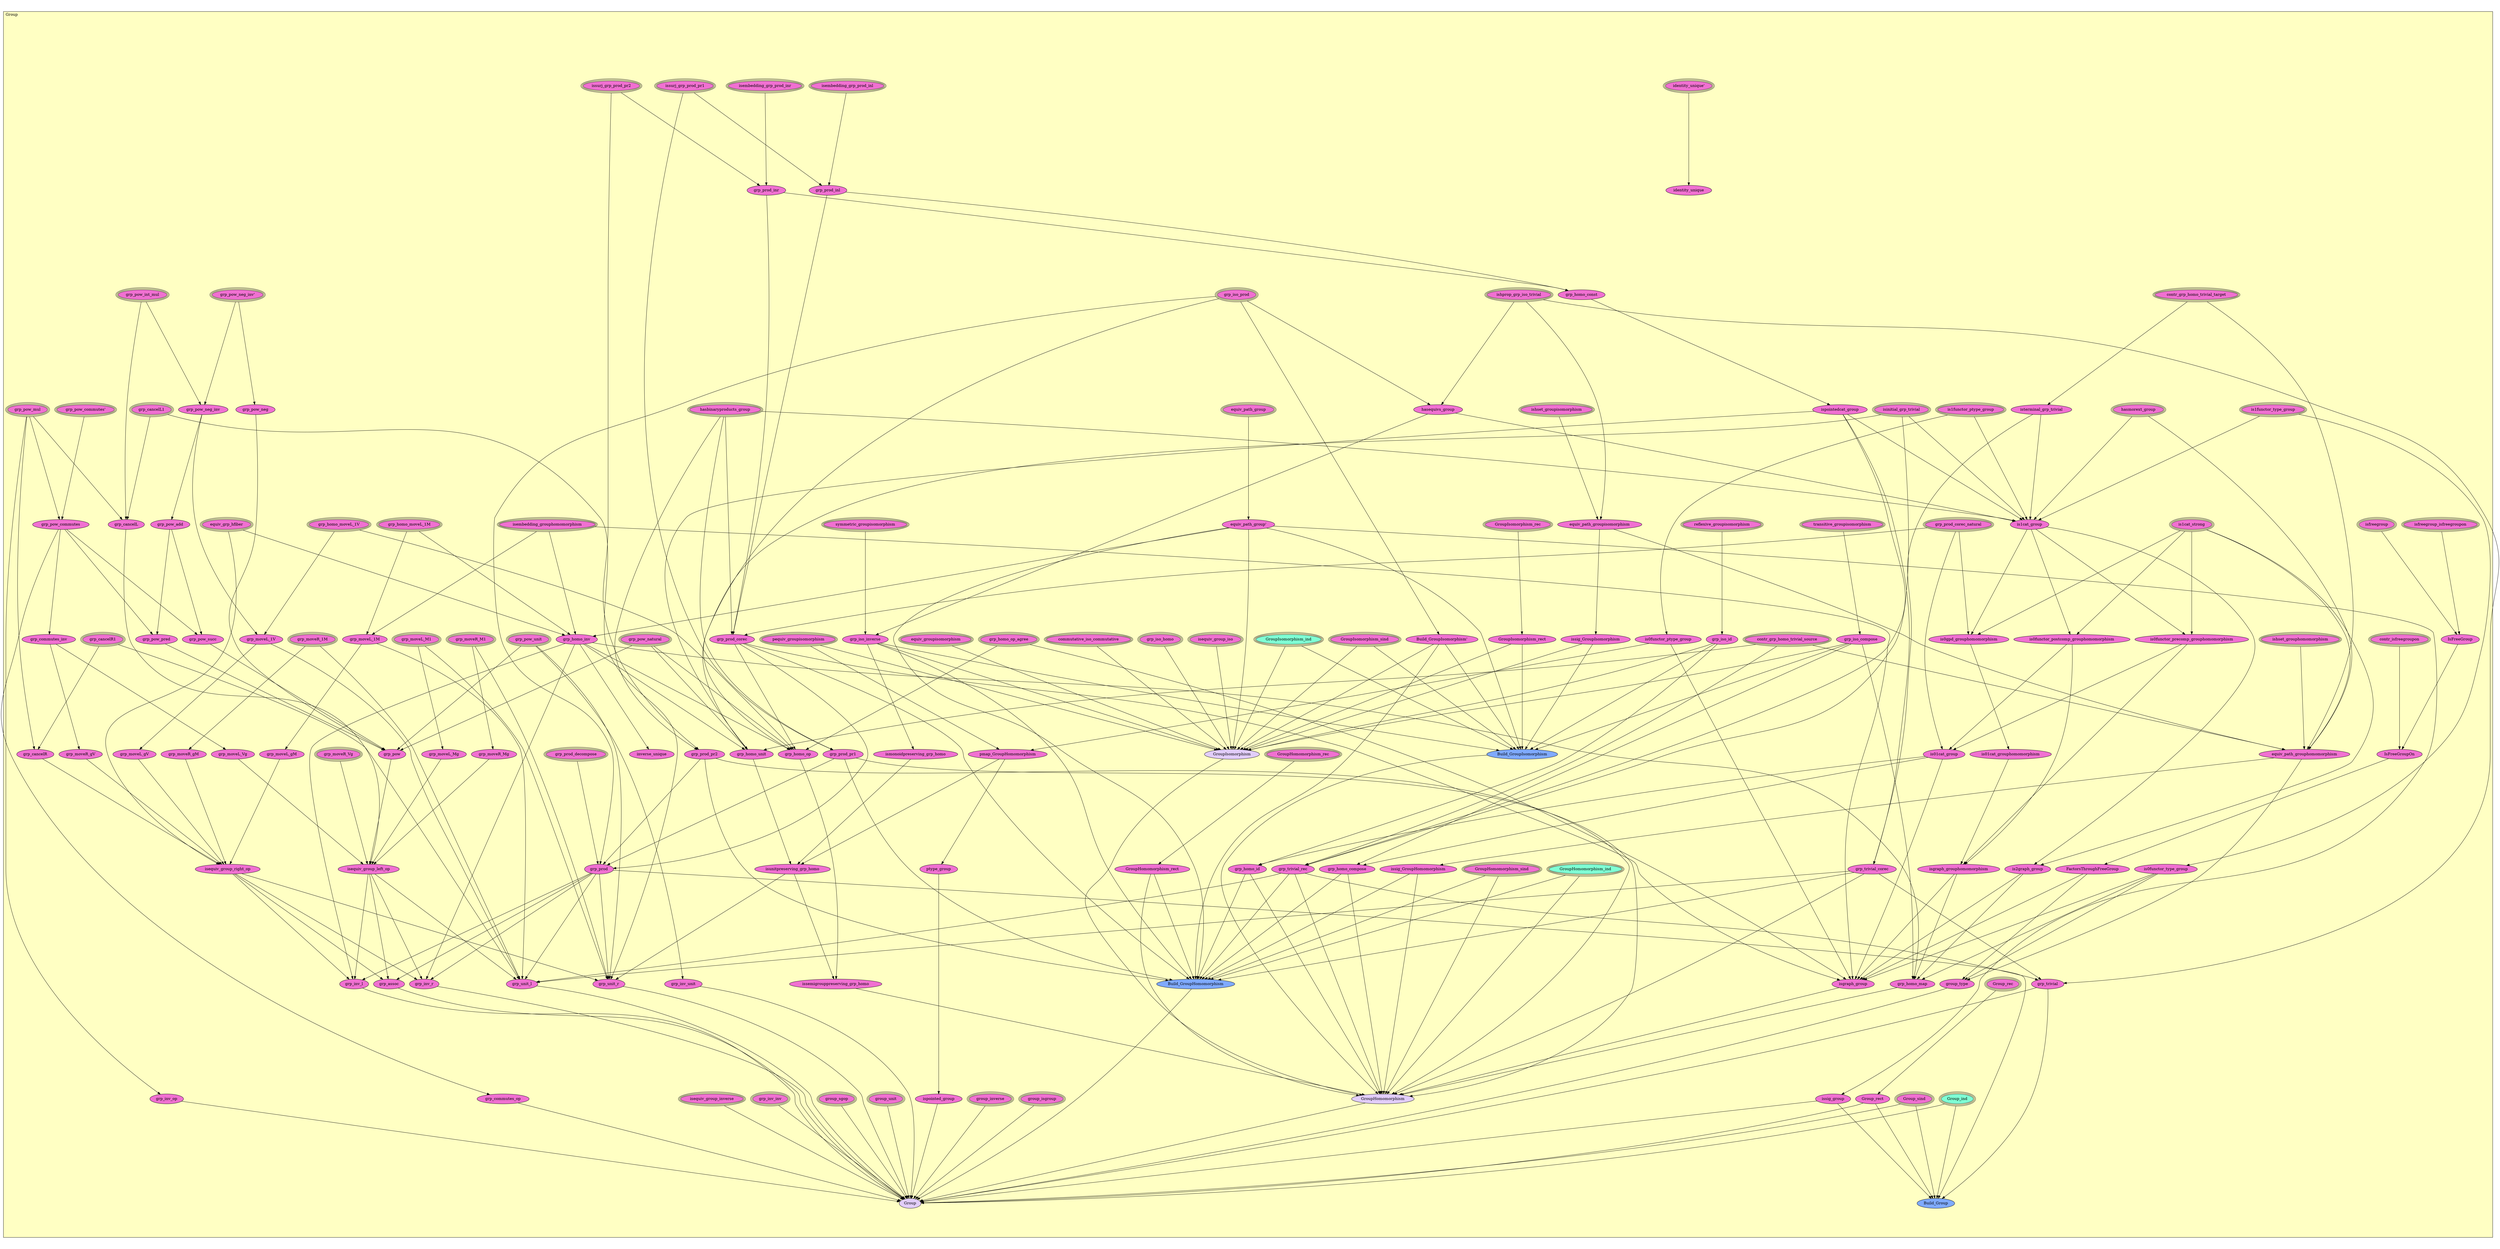 digraph HoTT_Algebra_Groups_Group {
  graph [ratio=0.5]
  node [style=filled]
Group_GroupHomomorphism_ind [label="GroupHomomorphism_ind", URL=<Group.html#GroupHomomorphism_ind>, peripheries=3, fillcolor="#7FFFD4"] ;
Group_grp_homo_moveL_1M [label="grp_homo_moveL_1M", URL=<Group.html#grp_homo_moveL_1M>, peripheries=3, fillcolor="#F070D1"] ;
Group_GroupHomomorphism_rect [label="GroupHomomorphism_rect", URL=<Group.html#GroupHomomorphism_rect>, fillcolor="#F070D1"] ;
Group_Build_GroupHomomorphism [label="Build_GroupHomomorphism", URL=<Group.html#Build_GroupHomomorphism>, fillcolor="#7FAAFF"] ;
Group_grp_homo_moveL_1V [label="grp_homo_moveL_1V", URL=<Group.html#grp_homo_moveL_1V>, peripheries=3, fillcolor="#F070D1"] ;
Group_GroupHomomorphism [label="GroupHomomorphism", URL=<Group.html#GroupHomomorphism>, fillcolor="#E2CDFA"] ;
Group_grp_homo_op_agree [label="grp_homo_op_agree", URL=<Group.html#grp_homo_op_agree>, peripheries=3, fillcolor="#F070D1"] ;
Group_inverse_unique [label="inverse_unique", URL=<Group.html#inverse_unique>, fillcolor="#F070D1"] ;
Group_commutative_iso_commutative [label="commutative_iso_commutative", URL=<Group.html#commutative_iso_commutative>, peripheries=3, fillcolor="#F070D1"] ;
Group_isembedding_grouphomomorphism [label="isembedding_grouphomomorphism", URL=<Group.html#isembedding_grouphomomorphism>, peripheries=3, fillcolor="#F070D1"] ;
Group_identity_unique_ [label="identity_unique'", URL=<Group.html#identity_unique'>, peripheries=3, fillcolor="#F070D1"] ;
Group_isfreegroup_isfreegroupon [label="isfreegroup_isfreegroupon", URL=<Group.html#isfreegroup_isfreegroupon>, peripheries=3, fillcolor="#F070D1"] ;
Group_identity_unique [label="identity_unique", URL=<Group.html#identity_unique>, fillcolor="#F070D1"] ;
Group_ptype_group [label="ptype_group", URL=<Group.html#ptype_group>, fillcolor="#F070D1"] ;
Group_isfreegroup [label="isfreegroup", URL=<Group.html#isfreegroup>, peripheries=3, fillcolor="#F070D1"] ;
Group_ispointed_group [label="ispointed_group", URL=<Group.html#ispointed_group>, fillcolor="#F070D1"] ;
Group_IsFreeGroup [label="IsFreeGroup", URL=<Group.html#IsFreeGroup>, fillcolor="#F070D1"] ;
Group_grp_inv_r [label="grp_inv_r", URL=<Group.html#grp_inv_r>, fillcolor="#F070D1"] ;
Group_contr_isfreegroupon [label="contr_isfreegroupon", URL=<Group.html#contr_isfreegroupon>, peripheries=3, fillcolor="#F070D1"] ;
Group_grp_inv_l [label="grp_inv_l", URL=<Group.html#grp_inv_l>, fillcolor="#F070D1"] ;
Group_IsFreeGroupOn [label="IsFreeGroupOn", URL=<Group.html#IsFreeGroupOn>, fillcolor="#F070D1"] ;
Group_grp_unit_r [label="grp_unit_r", URL=<Group.html#grp_unit_r>, fillcolor="#F070D1"] ;
Group_FactorsThroughFreeGroup [label="FactorsThroughFreeGroup", URL=<Group.html#FactorsThroughFreeGroup>, fillcolor="#F070D1"] ;
Group_ishprop_grp_iso_trivial [label="ishprop_grp_iso_trivial", URL=<Group.html#ishprop_grp_iso_trivial>, peripheries=3, fillcolor="#F070D1"] ;
Group_grp_unit_l [label="grp_unit_l", URL=<Group.html#grp_unit_l>, fillcolor="#F070D1"] ;
Group_grp_assoc [label="grp_assoc", URL=<Group.html#grp_assoc>, fillcolor="#F070D1"] ;
Group_contr_grp_homo_trivial_target [label="contr_grp_homo_trivial_target", URL=<Group.html#contr_grp_homo_trivial_target>, peripheries=3, fillcolor="#F070D1"] ;
Group_isterminal_grp_trivial [label="isterminal_grp_trivial", URL=<Group.html#isterminal_grp_trivial>, fillcolor="#F070D1"] ;
Group_issig_group [label="issig_group", URL=<Group.html#issig_group>, fillcolor="#F070D1"] ;
Group_group_isgroup [label="group_isgroup", URL=<Group.html#group_isgroup>, peripheries=3, fillcolor="#F070D1"] ;
Group_contr_grp_homo_trivial_source [label="contr_grp_homo_trivial_source", URL=<Group.html#contr_grp_homo_trivial_source>, peripheries=3, fillcolor="#F070D1"] ;
Group_isinitial_grp_trivial [label="isinitial_grp_trivial", URL=<Group.html#isinitial_grp_trivial>, peripheries=3, fillcolor="#F070D1"] ;
Group_group_inverse [label="group_inverse", URL=<Group.html#group_inverse>, peripheries=3, fillcolor="#F070D1"] ;
Group_hasbinaryproducts_group [label="hasbinaryproducts_group", URL=<Group.html#hasbinaryproducts_group>, peripheries=3, fillcolor="#F070D1"] ;
Group_group_unit [label="group_unit", URL=<Group.html#group_unit>, peripheries=3, fillcolor="#F070D1"] ;
Group_issurj_grp_prod_pr2 [label="issurj_grp_prod_pr2", URL=<Group.html#issurj_grp_prod_pr2>, peripheries=3, fillcolor="#F070D1"] ;
Group_group_sgop [label="group_sgop", URL=<Group.html#group_sgop>, peripheries=3, fillcolor="#F070D1"] ;
Group_grp_prod_decompose [label="grp_prod_decompose", URL=<Group.html#grp_prod_decompose>, peripheries=3, fillcolor="#F070D1"] ;
Group_group_type [label="group_type", URL=<Group.html#group_type>, fillcolor="#F070D1"] ;
Group_grp_prod_pr2 [label="grp_prod_pr2", URL=<Group.html#grp_prod_pr2>, fillcolor="#F070D1"] ;
Group_Group_sind [label="Group_sind", URL=<Group.html#Group_sind>, peripheries=3, fillcolor="#F070D1"] ;
Group_issurj_grp_prod_pr1 [label="issurj_grp_prod_pr1", URL=<Group.html#issurj_grp_prod_pr1>, peripheries=3, fillcolor="#F070D1"] ;
Group_Group_rec [label="Group_rec", URL=<Group.html#Group_rec>, peripheries=3, fillcolor="#F070D1"] ;
Group_grp_prod_pr1 [label="grp_prod_pr1", URL=<Group.html#grp_prod_pr1>, fillcolor="#F070D1"] ;
Group_Group_ind [label="Group_ind", URL=<Group.html#Group_ind>, peripheries=3, fillcolor="#7FFFD4"] ;
Group_grp_iso_prod [label="grp_iso_prod", URL=<Group.html#grp_iso_prod>, peripheries=3, fillcolor="#F070D1"] ;
Group_Group_rect [label="Group_rect", URL=<Group.html#Group_rect>, fillcolor="#F070D1"] ;
Group_Build_Group [label="Build_Group", URL=<Group.html#Build_Group>, fillcolor="#7FAAFF"] ;
Group_isembedding_grp_prod_inr [label="isembedding_grp_prod_inr", URL=<Group.html#isembedding_grp_prod_inr>, peripheries=3, fillcolor="#F070D1"] ;
Group_Group [label="Group", URL=<Group.html#Group>, fillcolor="#E2CDFA"] ;
Group_grp_prod_inr [label="grp_prod_inr", URL=<Group.html#grp_prod_inr>, fillcolor="#F070D1"] ;
Group_isembedding_grp_prod_inl [label="isembedding_grp_prod_inl", URL=<Group.html#isembedding_grp_prod_inl>, peripheries=3, fillcolor="#F070D1"] ;
Group_grp_prod_inl [label="grp_prod_inl", URL=<Group.html#grp_prod_inl>, fillcolor="#F070D1"] ;
Group_grp_prod_corec_natural [label="grp_prod_corec_natural", URL=<Group.html#grp_prod_corec_natural>, peripheries=3, fillcolor="#F070D1"] ;
Group_grp_prod_corec [label="grp_prod_corec", URL=<Group.html#grp_prod_corec>, fillcolor="#F070D1"] ;
Group_grp_prod [label="grp_prod", URL=<Group.html#grp_prod>, fillcolor="#F070D1"] ;
Group_grp_homo_const [label="grp_homo_const", URL=<Group.html#grp_homo_const>, fillcolor="#F070D1"] ;
Group_ispointedcat_group [label="ispointedcat_group", URL=<Group.html#ispointedcat_group>, fillcolor="#F070D1"] ;
Group_grp_trivial_corec [label="grp_trivial_corec", URL=<Group.html#grp_trivial_corec>, fillcolor="#F070D1"] ;
Group_grp_trivial_rec [label="grp_trivial_rec", URL=<Group.html#grp_trivial_rec>, fillcolor="#F070D1"] ;
Group_grp_trivial [label="grp_trivial", URL=<Group.html#grp_trivial>, fillcolor="#F070D1"] ;
Group_equiv_grp_hfiber [label="equiv_grp_hfiber", URL=<Group.html#equiv_grp_hfiber>, peripheries=3, fillcolor="#F070D1"] ;
Group_is1functor_ptype_group [label="is1functor_ptype_group", URL=<Group.html#is1functor_ptype_group>, peripheries=3, fillcolor="#F070D1"] ;
Group_is0functor_ptype_group [label="is0functor_ptype_group", URL=<Group.html#is0functor_ptype_group>, fillcolor="#F070D1"] ;
Group_is1functor_type_group [label="is1functor_type_group", URL=<Group.html#is1functor_type_group>, peripheries=3, fillcolor="#F070D1"] ;
Group_is0functor_type_group [label="is0functor_type_group", URL=<Group.html#is0functor_type_group>, fillcolor="#F070D1"] ;
Group_is1cat_strong [label="is1cat_strong", URL=<Group.html#is1cat_strong>, peripheries=3, fillcolor="#F070D1"] ;
Group_hasequivs_group [label="hasequivs_group", URL=<Group.html#hasequivs_group>, fillcolor="#F070D1"] ;
Group_hasmorext_group [label="hasmorext_group", URL=<Group.html#hasmorext_group>, peripheries=3, fillcolor="#F070D1"] ;
Group_is1cat_group [label="is1cat_group", URL=<Group.html#is1cat_group>, fillcolor="#F070D1"] ;
Group_is0functor_precomp_grouphomomorphism [label="is0functor_precomp_grouphomomorphism", URL=<Group.html#is0functor_precomp_grouphomomorphism>, fillcolor="#F070D1"] ;
Group_is0functor_postcomp_grouphomomorphism [label="is0functor_postcomp_grouphomomorphism", URL=<Group.html#is0functor_postcomp_grouphomomorphism>, fillcolor="#F070D1"] ;
Group_is0gpd_grouphomomorphism [label="is0gpd_grouphomomorphism", URL=<Group.html#is0gpd_grouphomomorphism>, fillcolor="#F070D1"] ;
Group_is01cat_grouphomomorphism [label="is01cat_grouphomomorphism", URL=<Group.html#is01cat_grouphomomorphism>, fillcolor="#F070D1"] ;
Group_isgraph_grouphomomorphism [label="isgraph_grouphomomorphism", URL=<Group.html#isgraph_grouphomomorphism>, fillcolor="#F070D1"] ;
Group_is2graph_group [label="is2graph_group", URL=<Group.html#is2graph_group>, fillcolor="#F070D1"] ;
Group_is01cat_group [label="is01cat_group", URL=<Group.html#is01cat_group>, fillcolor="#F070D1"] ;
Group_isgraph_group [label="isgraph_group", URL=<Group.html#isgraph_group>, fillcolor="#F070D1"] ;
Group_grp_pow_mul [label="grp_pow_mul", URL=<Group.html#grp_pow_mul>, peripheries=3, fillcolor="#F070D1"] ;
Group_grp_pow_commutes_ [label="grp_pow_commutes'", URL=<Group.html#grp_pow_commutes'>, peripheries=3, fillcolor="#F070D1"] ;
Group_grp_pow_commutes [label="grp_pow_commutes", URL=<Group.html#grp_pow_commutes>, fillcolor="#F070D1"] ;
Group_grp_pow_int_mul [label="grp_pow_int_mul", URL=<Group.html#grp_pow_int_mul>, peripheries=3, fillcolor="#F070D1"] ;
Group_grp_pow_neg_inv_ [label="grp_pow_neg_inv'", URL=<Group.html#grp_pow_neg_inv'>, peripheries=3, fillcolor="#F070D1"] ;
Group_grp_pow_neg_inv [label="grp_pow_neg_inv", URL=<Group.html#grp_pow_neg_inv>, fillcolor="#F070D1"] ;
Group_grp_pow_neg [label="grp_pow_neg", URL=<Group.html#grp_pow_neg>, fillcolor="#F070D1"] ;
Group_grp_pow_add [label="grp_pow_add", URL=<Group.html#grp_pow_add>, fillcolor="#F070D1"] ;
Group_grp_pow_pred [label="grp_pow_pred", URL=<Group.html#grp_pow_pred>, fillcolor="#F070D1"] ;
Group_grp_pow_succ [label="grp_pow_succ", URL=<Group.html#grp_pow_succ>, fillcolor="#F070D1"] ;
Group_grp_pow_unit [label="grp_pow_unit", URL=<Group.html#grp_pow_unit>, peripheries=3, fillcolor="#F070D1"] ;
Group_grp_pow_natural [label="grp_pow_natural", URL=<Group.html#grp_pow_natural>, peripheries=3, fillcolor="#F070D1"] ;
Group_grp_pow [label="grp_pow", URL=<Group.html#grp_pow>, fillcolor="#F070D1"] ;
Group_grp_commutes_op [label="grp_commutes_op", URL=<Group.html#grp_commutes_op>, fillcolor="#F070D1"] ;
Group_grp_commutes_inv [label="grp_commutes_inv", URL=<Group.html#grp_commutes_inv>, fillcolor="#F070D1"] ;
Group_grp_cancelR1 [label="grp_cancelR1", URL=<Group.html#grp_cancelR1>, peripheries=3, fillcolor="#F070D1"] ;
Group_grp_cancelL1 [label="grp_cancelL1", URL=<Group.html#grp_cancelL1>, peripheries=3, fillcolor="#F070D1"] ;
Group_grp_moveR_M1 [label="grp_moveR_M1", URL=<Group.html#grp_moveR_M1>, peripheries=3, fillcolor="#F070D1"] ;
Group_grp_moveR_1M [label="grp_moveR_1M", URL=<Group.html#grp_moveR_1M>, peripheries=3, fillcolor="#F070D1"] ;
Group_grp_moveL_M1 [label="grp_moveL_M1", URL=<Group.html#grp_moveL_M1>, peripheries=3, fillcolor="#F070D1"] ;
Group_grp_moveL_1V [label="grp_moveL_1V", URL=<Group.html#grp_moveL_1V>, fillcolor="#F070D1"] ;
Group_grp_moveL_1M [label="grp_moveL_1M", URL=<Group.html#grp_moveL_1M>, fillcolor="#F070D1"] ;
Group_grp_moveL_Vg [label="grp_moveL_Vg", URL=<Group.html#grp_moveL_Vg>, fillcolor="#F070D1"] ;
Group_grp_moveL_gV [label="grp_moveL_gV", URL=<Group.html#grp_moveL_gV>, fillcolor="#F070D1"] ;
Group_grp_moveR_Vg [label="grp_moveR_Vg", URL=<Group.html#grp_moveR_Vg>, peripheries=3, fillcolor="#F070D1"] ;
Group_grp_moveR_gV [label="grp_moveR_gV", URL=<Group.html#grp_moveR_gV>, fillcolor="#F070D1"] ;
Group_grp_moveR_Mg [label="grp_moveR_Mg", URL=<Group.html#grp_moveR_Mg>, fillcolor="#F070D1"] ;
Group_grp_moveR_gM [label="grp_moveR_gM", URL=<Group.html#grp_moveR_gM>, fillcolor="#F070D1"] ;
Group_grp_moveL_Mg [label="grp_moveL_Mg", URL=<Group.html#grp_moveL_Mg>, fillcolor="#F070D1"] ;
Group_grp_moveL_gM [label="grp_moveL_gM", URL=<Group.html#grp_moveL_gM>, fillcolor="#F070D1"] ;
Group_grp_cancelR [label="grp_cancelR", URL=<Group.html#grp_cancelR>, fillcolor="#F070D1"] ;
Group_grp_cancelL [label="grp_cancelL", URL=<Group.html#grp_cancelL>, fillcolor="#F070D1"] ;
Group_grp_inv_unit [label="grp_inv_unit", URL=<Group.html#grp_inv_unit>, fillcolor="#F070D1"] ;
Group_grp_inv_op [label="grp_inv_op", URL=<Group.html#grp_inv_op>, fillcolor="#F070D1"] ;
Group_grp_inv_inv [label="grp_inv_inv", URL=<Group.html#grp_inv_inv>, peripheries=3, fillcolor="#F070D1"] ;
Group_isequiv_group_inverse [label="isequiv_group_inverse", URL=<Group.html#isequiv_group_inverse>, peripheries=3, fillcolor="#F070D1"] ;
Group_isequiv_group_right_op [label="isequiv_group_right_op", URL=<Group.html#isequiv_group_right_op>, fillcolor="#F070D1"] ;
Group_isequiv_group_left_op [label="isequiv_group_left_op", URL=<Group.html#isequiv_group_left_op>, fillcolor="#F070D1"] ;
Group_equiv_path_group [label="equiv_path_group", URL=<Group.html#equiv_path_group>, peripheries=3, fillcolor="#F070D1"] ;
Group_equiv_path_group_ [label="equiv_path_group'", URL=<Group.html#equiv_path_group'>, fillcolor="#F070D1"] ;
Group_transitive_groupisomorphism [label="transitive_groupisomorphism", URL=<Group.html#transitive_groupisomorphism>, peripheries=3, fillcolor="#F070D1"] ;
Group_symmetric_groupisomorphism [label="symmetric_groupisomorphism", URL=<Group.html#symmetric_groupisomorphism>, peripheries=3, fillcolor="#F070D1"] ;
Group_reflexive_groupisomorphism [label="reflexive_groupisomorphism", URL=<Group.html#reflexive_groupisomorphism>, peripheries=3, fillcolor="#F070D1"] ;
Group_grp_iso_inverse [label="grp_iso_inverse", URL=<Group.html#grp_iso_inverse>, fillcolor="#F070D1"] ;
Group_grp_iso_compose [label="grp_iso_compose", URL=<Group.html#grp_iso_compose>, fillcolor="#F070D1"] ;
Group_grp_iso_id [label="grp_iso_id", URL=<Group.html#grp_iso_id>, fillcolor="#F070D1"] ;
Group_ishset_groupisomorphism [label="ishset_groupisomorphism", URL=<Group.html#ishset_groupisomorphism>, peripheries=3, fillcolor="#F070D1"] ;
Group_equiv_path_groupisomorphism [label="equiv_path_groupisomorphism", URL=<Group.html#equiv_path_groupisomorphism>, fillcolor="#F070D1"] ;
Group_pequiv_groupisomorphism [label="pequiv_groupisomorphism", URL=<Group.html#pequiv_groupisomorphism>, peripheries=3, fillcolor="#F070D1"] ;
Group_equiv_groupisomorphism [label="equiv_groupisomorphism", URL=<Group.html#equiv_groupisomorphism>, peripheries=3, fillcolor="#F070D1"] ;
Group_issig_GroupIsomorphism [label="issig_GroupIsomorphism", URL=<Group.html#issig_GroupIsomorphism>, fillcolor="#F070D1"] ;
Group_Build_GroupIsomorphism_ [label="Build_GroupIsomorphism'", URL=<Group.html#Build_GroupIsomorphism'>, fillcolor="#F070D1"] ;
Group_isequiv_group_iso [label="isequiv_group_iso", URL=<Group.html#isequiv_group_iso>, peripheries=3, fillcolor="#F070D1"] ;
Group_grp_iso_homo [label="grp_iso_homo", URL=<Group.html#grp_iso_homo>, peripheries=3, fillcolor="#F070D1"] ;
Group_GroupIsomorphism_sind [label="GroupIsomorphism_sind", URL=<Group.html#GroupIsomorphism_sind>, peripheries=3, fillcolor="#F070D1"] ;
Group_GroupIsomorphism_rec [label="GroupIsomorphism_rec", URL=<Group.html#GroupIsomorphism_rec>, peripheries=3, fillcolor="#F070D1"] ;
Group_GroupIsomorphism_ind [label="GroupIsomorphism_ind", URL=<Group.html#GroupIsomorphism_ind>, peripheries=3, fillcolor="#7FFFD4"] ;
Group_GroupIsomorphism_rect [label="GroupIsomorphism_rect", URL=<Group.html#GroupIsomorphism_rect>, fillcolor="#F070D1"] ;
Group_Build_GroupIsomorphism [label="Build_GroupIsomorphism", URL=<Group.html#Build_GroupIsomorphism>, fillcolor="#7FAAFF"] ;
Group_GroupIsomorphism [label="GroupIsomorphism", URL=<Group.html#GroupIsomorphism>, fillcolor="#E2CDFA"] ;
Group_grp_homo_compose [label="grp_homo_compose", URL=<Group.html#grp_homo_compose>, fillcolor="#F070D1"] ;
Group_grp_homo_id [label="grp_homo_id", URL=<Group.html#grp_homo_id>, fillcolor="#F070D1"] ;
Group_grp_homo_inv [label="grp_homo_inv", URL=<Group.html#grp_homo_inv>, fillcolor="#F070D1"] ;
Group_ishset_grouphomomorphism [label="ishset_grouphomomorphism", URL=<Group.html#ishset_grouphomomorphism>, peripheries=3, fillcolor="#F070D1"] ;
Group_equiv_path_grouphomomorphism [label="equiv_path_grouphomomorphism", URL=<Group.html#equiv_path_grouphomomorphism>, fillcolor="#F070D1"] ;
Group_issig_GroupHomomorphism [label="issig_GroupHomomorphism", URL=<Group.html#issig_GroupHomomorphism>, fillcolor="#F070D1"] ;
Group_pmap_GroupHomomorphism [label="pmap_GroupHomomorphism", URL=<Group.html#pmap_GroupHomomorphism>, fillcolor="#F070D1"] ;
Group_ismonoidpreserving_grp_homo [label="ismonoidpreserving_grp_homo", URL=<Group.html#ismonoidpreserving_grp_homo>, fillcolor="#F070D1"] ;
Group_grp_homo_unit [label="grp_homo_unit", URL=<Group.html#grp_homo_unit>, fillcolor="#F070D1"] ;
Group_isunitpreserving_grp_homo [label="isunitpreserving_grp_homo", URL=<Group.html#isunitpreserving_grp_homo>, fillcolor="#F070D1"] ;
Group_grp_homo_op [label="grp_homo_op", URL=<Group.html#grp_homo_op>, fillcolor="#F070D1"] ;
Group_issemigrouppreserving_grp_homo [label="issemigrouppreserving_grp_homo", URL=<Group.html#issemigrouppreserving_grp_homo>, fillcolor="#F070D1"] ;
Group_grp_homo_map [label="grp_homo_map", URL=<Group.html#grp_homo_map>, fillcolor="#F070D1"] ;
Group_GroupHomomorphism_sind [label="GroupHomomorphism_sind", URL=<Group.html#GroupHomomorphism_sind>, peripheries=3, fillcolor="#F070D1"] ;
Group_GroupHomomorphism_rec [label="GroupHomomorphism_rec", URL=<Group.html#GroupHomomorphism_rec>, peripheries=3, fillcolor="#F070D1"] ;
  Group_GroupHomomorphism_ind -> Group_Build_GroupHomomorphism [] ;
  Group_GroupHomomorphism_ind -> Group_GroupHomomorphism [] ;
  Group_grp_homo_moveL_1M -> Group_grp_moveL_1M [] ;
  Group_grp_homo_moveL_1M -> Group_grp_homo_inv [] ;
  Group_GroupHomomorphism_rect -> Group_Build_GroupHomomorphism [] ;
  Group_GroupHomomorphism_rect -> Group_GroupHomomorphism [] ;
  Group_Build_GroupHomomorphism -> Group_Group [] ;
  Group_grp_homo_moveL_1V -> Group_grp_moveL_1V [] ;
  Group_grp_homo_moveL_1V -> Group_grp_homo_op [] ;
  Group_GroupHomomorphism -> Group_Group [] ;
  Group_grp_homo_op_agree -> Group_isgraph_group [] ;
  Group_grp_homo_op_agree -> Group_grp_homo_op [] ;
  Group_commutative_iso_commutative -> Group_GroupIsomorphism [] ;
  Group_isembedding_grouphomomorphism -> Group_isgraph_group [] ;
  Group_isembedding_grouphomomorphism -> Group_grp_moveL_1M [] ;
  Group_isembedding_grouphomomorphism -> Group_grp_homo_inv [] ;
  Group_identity_unique_ -> Group_identity_unique [] ;
  Group_isfreegroup_isfreegroupon -> Group_IsFreeGroup [] ;
  Group_ptype_group -> Group_ispointed_group [] ;
  Group_isfreegroup -> Group_IsFreeGroup [] ;
  Group_ispointed_group -> Group_Group [] ;
  Group_IsFreeGroup -> Group_IsFreeGroupOn [] ;
  Group_grp_inv_r -> Group_Group [] ;
  Group_contr_isfreegroupon -> Group_IsFreeGroupOn [] ;
  Group_grp_inv_l -> Group_Group [] ;
  Group_IsFreeGroupOn -> Group_FactorsThroughFreeGroup [] ;
  Group_grp_unit_r -> Group_Group [] ;
  Group_FactorsThroughFreeGroup -> Group_isgraph_group [] ;
  Group_FactorsThroughFreeGroup -> Group_group_type [] ;
  Group_ishprop_grp_iso_trivial -> Group_grp_trivial [] ;
  Group_ishprop_grp_iso_trivial -> Group_hasequivs_group [] ;
  Group_ishprop_grp_iso_trivial -> Group_equiv_path_groupisomorphism [] ;
  Group_grp_unit_l -> Group_Group [] ;
  Group_grp_assoc -> Group_Group [] ;
  Group_contr_grp_homo_trivial_target -> Group_isterminal_grp_trivial [] ;
  Group_contr_grp_homo_trivial_target -> Group_equiv_path_grouphomomorphism [] ;
  Group_isterminal_grp_trivial -> Group_grp_trivial_corec [] ;
  Group_isterminal_grp_trivial -> Group_is1cat_group [] ;
  Group_issig_group -> Group_Build_Group [] ;
  Group_issig_group -> Group_Group [] ;
  Group_group_isgroup -> Group_Group [] ;
  Group_contr_grp_homo_trivial_source -> Group_grp_trivial_rec [] ;
  Group_contr_grp_homo_trivial_source -> Group_equiv_path_grouphomomorphism [] ;
  Group_contr_grp_homo_trivial_source -> Group_grp_homo_unit [] ;
  Group_isinitial_grp_trivial -> Group_grp_trivial_rec [] ;
  Group_isinitial_grp_trivial -> Group_is1cat_group [] ;
  Group_isinitial_grp_trivial -> Group_grp_homo_unit [] ;
  Group_group_inverse -> Group_Group [] ;
  Group_hasbinaryproducts_group -> Group_grp_prod_pr2 [] ;
  Group_hasbinaryproducts_group -> Group_grp_prod_pr1 [] ;
  Group_hasbinaryproducts_group -> Group_grp_prod_corec [] ;
  Group_hasbinaryproducts_group -> Group_is1cat_group [] ;
  Group_group_unit -> Group_Group [] ;
  Group_issurj_grp_prod_pr2 -> Group_grp_prod_pr2 [] ;
  Group_issurj_grp_prod_pr2 -> Group_grp_prod_inr [] ;
  Group_group_sgop -> Group_Group [] ;
  Group_grp_prod_decompose -> Group_grp_prod [] ;
  Group_group_type -> Group_Group [] ;
  Group_grp_prod_pr2 -> Group_grp_prod [] ;
  Group_grp_prod_pr2 -> Group_Build_GroupHomomorphism [] ;
  Group_grp_prod_pr2 -> Group_GroupHomomorphism [] ;
  Group_Group_sind -> Group_Build_Group [] ;
  Group_Group_sind -> Group_Group [] ;
  Group_issurj_grp_prod_pr1 -> Group_grp_prod_pr1 [] ;
  Group_issurj_grp_prod_pr1 -> Group_grp_prod_inl [] ;
  Group_Group_rec -> Group_Group_rect [] ;
  Group_grp_prod_pr1 -> Group_grp_prod [] ;
  Group_grp_prod_pr1 -> Group_Build_GroupHomomorphism [] ;
  Group_grp_prod_pr1 -> Group_GroupHomomorphism [] ;
  Group_Group_ind -> Group_Build_Group [] ;
  Group_Group_ind -> Group_Group [] ;
  Group_grp_iso_prod -> Group_grp_prod [] ;
  Group_grp_iso_prod -> Group_hasequivs_group [] ;
  Group_grp_iso_prod -> Group_Build_GroupIsomorphism_ [] ;
  Group_grp_iso_prod -> Group_grp_homo_op [] ;
  Group_Group_rect -> Group_Build_Group [] ;
  Group_Group_rect -> Group_Group [] ;
  Group_isembedding_grp_prod_inr -> Group_grp_prod_inr [] ;
  Group_grp_prod_inr -> Group_grp_prod_corec [] ;
  Group_grp_prod_inr -> Group_grp_homo_const [] ;
  Group_isembedding_grp_prod_inl -> Group_grp_prod_inl [] ;
  Group_grp_prod_inl -> Group_grp_prod_corec [] ;
  Group_grp_prod_inl -> Group_grp_homo_const [] ;
  Group_grp_prod_corec_natural -> Group_grp_prod_corec [] ;
  Group_grp_prod_corec_natural -> Group_is0gpd_grouphomomorphism [] ;
  Group_grp_prod_corec_natural -> Group_is01cat_group [] ;
  Group_grp_prod_corec -> Group_grp_prod [] ;
  Group_grp_prod_corec -> Group_isgraph_group [] ;
  Group_grp_prod_corec -> Group_grp_homo_op [] ;
  Group_grp_prod_corec -> Group_Build_GroupHomomorphism [] ;
  Group_grp_prod -> Group_grp_inv_r [] ;
  Group_grp_prod -> Group_grp_inv_l [] ;
  Group_grp_prod -> Group_grp_unit_r [] ;
  Group_grp_prod -> Group_grp_unit_l [] ;
  Group_grp_prod -> Group_grp_assoc [] ;
  Group_grp_prod -> Group_Build_Group [] ;
  Group_grp_homo_const -> Group_ispointedcat_group [] ;
  Group_ispointedcat_group -> Group_grp_trivial_corec [] ;
  Group_ispointedcat_group -> Group_grp_trivial_rec [] ;
  Group_ispointedcat_group -> Group_is1cat_group [] ;
  Group_ispointedcat_group -> Group_grp_homo_unit [] ;
  Group_grp_trivial_corec -> Group_grp_trivial [] ;
  Group_grp_trivial_corec -> Group_Build_GroupHomomorphism [] ;
  Group_grp_trivial_corec -> Group_GroupHomomorphism [] ;
  Group_grp_trivial_corec -> Group_grp_unit_l [] ;
  Group_grp_trivial_rec -> Group_grp_trivial [] ;
  Group_grp_trivial_rec -> Group_Build_GroupHomomorphism [] ;
  Group_grp_trivial_rec -> Group_GroupHomomorphism [] ;
  Group_grp_trivial_rec -> Group_grp_unit_l [] ;
  Group_grp_trivial -> Group_Build_Group [] ;
  Group_grp_trivial -> Group_Group [] ;
  Group_equiv_grp_hfiber -> Group_isequiv_group_right_op [] ;
  Group_equiv_grp_hfiber -> Group_grp_homo_inv [] ;
  Group_is1functor_ptype_group -> Group_is0functor_ptype_group [] ;
  Group_is1functor_ptype_group -> Group_is1cat_group [] ;
  Group_is0functor_ptype_group -> Group_isgraph_group [] ;
  Group_is0functor_ptype_group -> Group_pmap_GroupHomomorphism [] ;
  Group_is1functor_type_group -> Group_is0functor_type_group [] ;
  Group_is1functor_type_group -> Group_is1cat_group [] ;
  Group_is0functor_type_group -> Group_isgraph_group [] ;
  Group_is0functor_type_group -> Group_grp_homo_map [] ;
  Group_is0functor_type_group -> Group_group_type [] ;
  Group_is1cat_strong -> Group_is0functor_precomp_grouphomomorphism [] ;
  Group_is1cat_strong -> Group_is0functor_postcomp_grouphomomorphism [] ;
  Group_is1cat_strong -> Group_is0gpd_grouphomomorphism [] ;
  Group_is1cat_strong -> Group_is2graph_group [] ;
  Group_is1cat_strong -> Group_equiv_path_grouphomomorphism [] ;
  Group_hasequivs_group -> Group_is1cat_group [] ;
  Group_hasequivs_group -> Group_grp_iso_inverse [] ;
  Group_hasmorext_group -> Group_is1cat_group [] ;
  Group_hasmorext_group -> Group_equiv_path_grouphomomorphism [] ;
  Group_is1cat_group -> Group_is0functor_precomp_grouphomomorphism [] ;
  Group_is1cat_group -> Group_is0functor_postcomp_grouphomomorphism [] ;
  Group_is1cat_group -> Group_is0gpd_grouphomomorphism [] ;
  Group_is1cat_group -> Group_is2graph_group [] ;
  Group_is0functor_precomp_grouphomomorphism -> Group_isgraph_grouphomomorphism [] ;
  Group_is0functor_precomp_grouphomomorphism -> Group_is01cat_group [] ;
  Group_is0functor_postcomp_grouphomomorphism -> Group_isgraph_grouphomomorphism [] ;
  Group_is0functor_postcomp_grouphomomorphism -> Group_is01cat_group [] ;
  Group_is0gpd_grouphomomorphism -> Group_is01cat_grouphomomorphism [] ;
  Group_is01cat_grouphomomorphism -> Group_isgraph_grouphomomorphism [] ;
  Group_isgraph_grouphomomorphism -> Group_isgraph_group [] ;
  Group_isgraph_grouphomomorphism -> Group_grp_homo_map [] ;
  Group_is2graph_group -> Group_isgraph_group [] ;
  Group_is2graph_group -> Group_grp_homo_map [] ;
  Group_is01cat_group -> Group_isgraph_group [] ;
  Group_is01cat_group -> Group_grp_homo_compose [] ;
  Group_is01cat_group -> Group_grp_homo_id [] ;
  Group_isgraph_group -> Group_GroupHomomorphism [] ;
  Group_grp_pow_mul -> Group_grp_pow_commutes [] ;
  Group_grp_pow_mul -> Group_grp_cancelR [] ;
  Group_grp_pow_mul -> Group_grp_cancelL [] ;
  Group_grp_pow_mul -> Group_grp_inv_op [] ;
  Group_grp_pow_commutes_ -> Group_grp_pow_commutes [] ;
  Group_grp_pow_commutes -> Group_grp_pow_pred [] ;
  Group_grp_pow_commutes -> Group_grp_pow_succ [] ;
  Group_grp_pow_commutes -> Group_grp_commutes_op [] ;
  Group_grp_pow_commutes -> Group_grp_commutes_inv [] ;
  Group_grp_pow_int_mul -> Group_grp_pow_neg_inv [] ;
  Group_grp_pow_int_mul -> Group_grp_cancelL [] ;
  Group_grp_pow_neg_inv_ -> Group_grp_pow_neg_inv [] ;
  Group_grp_pow_neg_inv_ -> Group_grp_pow_neg [] ;
  Group_grp_pow_neg_inv -> Group_grp_pow_add [] ;
  Group_grp_pow_neg_inv -> Group_grp_moveL_1V [] ;
  Group_grp_pow_neg -> Group_grp_pow [] ;
  Group_grp_pow_add -> Group_grp_pow_pred [] ;
  Group_grp_pow_add -> Group_grp_pow_succ [] ;
  Group_grp_pow_pred -> Group_grp_pow [] ;
  Group_grp_pow_succ -> Group_grp_pow [] ;
  Group_grp_pow_unit -> Group_grp_pow [] ;
  Group_grp_pow_unit -> Group_grp_inv_unit [] ;
  Group_grp_pow_unit -> Group_grp_unit_r [] ;
  Group_grp_pow_natural -> Group_grp_pow [] ;
  Group_grp_pow_natural -> Group_grp_homo_unit [] ;
  Group_grp_pow_natural -> Group_grp_homo_op [] ;
  Group_grp_pow -> Group_isequiv_group_left_op [] ;
  Group_grp_commutes_op -> Group_Group [] ;
  Group_grp_commutes_inv -> Group_grp_moveL_Vg [] ;
  Group_grp_commutes_inv -> Group_grp_moveR_gV [] ;
  Group_grp_cancelR1 -> Group_grp_cancelR [] ;
  Group_grp_cancelR1 -> Group_grp_unit_l [] ;
  Group_grp_cancelL1 -> Group_grp_cancelL [] ;
  Group_grp_cancelL1 -> Group_grp_unit_r [] ;
  Group_grp_moveR_M1 -> Group_grp_moveR_Mg [] ;
  Group_grp_moveR_M1 -> Group_grp_unit_r [] ;
  Group_grp_moveR_1M -> Group_grp_moveR_gM [] ;
  Group_grp_moveR_1M -> Group_grp_unit_l [] ;
  Group_grp_moveL_M1 -> Group_grp_moveL_Mg [] ;
  Group_grp_moveL_M1 -> Group_grp_unit_r [] ;
  Group_grp_moveL_1V -> Group_grp_moveL_gV [] ;
  Group_grp_moveL_1V -> Group_grp_unit_l [] ;
  Group_grp_moveL_1M -> Group_grp_moveL_gM [] ;
  Group_grp_moveL_1M -> Group_grp_unit_l [] ;
  Group_grp_moveL_Vg -> Group_isequiv_group_left_op [] ;
  Group_grp_moveL_gV -> Group_isequiv_group_right_op [] ;
  Group_grp_moveR_Vg -> Group_isequiv_group_left_op [] ;
  Group_grp_moveR_gV -> Group_isequiv_group_right_op [] ;
  Group_grp_moveR_Mg -> Group_isequiv_group_left_op [] ;
  Group_grp_moveR_gM -> Group_isequiv_group_right_op [] ;
  Group_grp_moveL_Mg -> Group_isequiv_group_left_op [] ;
  Group_grp_moveL_gM -> Group_isequiv_group_right_op [] ;
  Group_grp_cancelR -> Group_isequiv_group_right_op [] ;
  Group_grp_cancelL -> Group_isequiv_group_left_op [] ;
  Group_grp_inv_unit -> Group_Group [] ;
  Group_grp_inv_op -> Group_Group [] ;
  Group_grp_inv_inv -> Group_Group [] ;
  Group_isequiv_group_inverse -> Group_Group [] ;
  Group_isequiv_group_right_op -> Group_grp_inv_r [] ;
  Group_isequiv_group_right_op -> Group_grp_inv_l [] ;
  Group_isequiv_group_right_op -> Group_grp_unit_r [] ;
  Group_isequiv_group_right_op -> Group_grp_assoc [] ;
  Group_isequiv_group_left_op -> Group_grp_inv_r [] ;
  Group_isequiv_group_left_op -> Group_grp_inv_l [] ;
  Group_isequiv_group_left_op -> Group_grp_unit_l [] ;
  Group_isequiv_group_left_op -> Group_grp_assoc [] ;
  Group_equiv_path_group -> Group_equiv_path_group_ [] ;
  Group_equiv_path_group_ -> Group_Build_GroupIsomorphism [] ;
  Group_equiv_path_group_ -> Group_GroupIsomorphism [] ;
  Group_equiv_path_group_ -> Group_grp_homo_inv [] ;
  Group_equiv_path_group_ -> Group_Build_GroupHomomorphism [] ;
  Group_equiv_path_group_ -> Group_issig_group [] ;
  Group_transitive_groupisomorphism -> Group_grp_iso_compose [] ;
  Group_symmetric_groupisomorphism -> Group_grp_iso_inverse [] ;
  Group_reflexive_groupisomorphism -> Group_grp_iso_id [] ;
  Group_grp_iso_inverse -> Group_Build_GroupIsomorphism [] ;
  Group_grp_iso_inverse -> Group_GroupIsomorphism [] ;
  Group_grp_iso_inverse -> Group_ismonoidpreserving_grp_homo [] ;
  Group_grp_iso_inverse -> Group_Build_GroupHomomorphism [] ;
  Group_grp_iso_compose -> Group_Build_GroupIsomorphism [] ;
  Group_grp_iso_compose -> Group_GroupIsomorphism [] ;
  Group_grp_iso_compose -> Group_grp_homo_compose [] ;
  Group_grp_iso_compose -> Group_grp_homo_map [] ;
  Group_grp_iso_id -> Group_Build_GroupIsomorphism [] ;
  Group_grp_iso_id -> Group_GroupIsomorphism [] ;
  Group_grp_iso_id -> Group_grp_homo_id [] ;
  Group_ishset_groupisomorphism -> Group_equiv_path_groupisomorphism [] ;
  Group_equiv_path_groupisomorphism -> Group_issig_GroupIsomorphism [] ;
  Group_equiv_path_groupisomorphism -> Group_equiv_path_grouphomomorphism [] ;
  Group_pequiv_groupisomorphism -> Group_GroupIsomorphism [] ;
  Group_pequiv_groupisomorphism -> Group_pmap_GroupHomomorphism [] ;
  Group_equiv_groupisomorphism -> Group_GroupIsomorphism [] ;
  Group_issig_GroupIsomorphism -> Group_Build_GroupIsomorphism [] ;
  Group_issig_GroupIsomorphism -> Group_GroupIsomorphism [] ;
  Group_Build_GroupIsomorphism_ -> Group_Build_GroupIsomorphism [] ;
  Group_Build_GroupIsomorphism_ -> Group_GroupIsomorphism [] ;
  Group_Build_GroupIsomorphism_ -> Group_Build_GroupHomomorphism [] ;
  Group_isequiv_group_iso -> Group_GroupIsomorphism [] ;
  Group_grp_iso_homo -> Group_GroupIsomorphism [] ;
  Group_GroupIsomorphism_sind -> Group_Build_GroupIsomorphism [] ;
  Group_GroupIsomorphism_sind -> Group_GroupIsomorphism [] ;
  Group_GroupIsomorphism_rec -> Group_GroupIsomorphism_rect [] ;
  Group_GroupIsomorphism_ind -> Group_Build_GroupIsomorphism [] ;
  Group_GroupIsomorphism_ind -> Group_GroupIsomorphism [] ;
  Group_GroupIsomorphism_rect -> Group_Build_GroupIsomorphism [] ;
  Group_GroupIsomorphism_rect -> Group_GroupIsomorphism [] ;
  Group_Build_GroupIsomorphism -> Group_GroupHomomorphism [] ;
  Group_GroupIsomorphism -> Group_GroupHomomorphism [] ;
  Group_grp_homo_compose -> Group_Build_GroupHomomorphism [] ;
  Group_grp_homo_compose -> Group_GroupHomomorphism [] ;
  Group_grp_homo_id -> Group_Build_GroupHomomorphism [] ;
  Group_grp_homo_id -> Group_GroupHomomorphism [] ;
  Group_grp_homo_inv -> Group_grp_homo_unit [] ;
  Group_grp_homo_inv -> Group_grp_homo_op [] ;
  Group_grp_homo_inv -> Group_grp_homo_map [] ;
  Group_grp_homo_inv -> Group_inverse_unique [] ;
  Group_grp_homo_inv -> Group_grp_inv_r [] ;
  Group_grp_homo_inv -> Group_grp_inv_l [] ;
  Group_ishset_grouphomomorphism -> Group_equiv_path_grouphomomorphism [] ;
  Group_equiv_path_grouphomomorphism -> Group_issig_GroupHomomorphism [] ;
  Group_equiv_path_grouphomomorphism -> Group_group_type [] ;
  Group_issig_GroupHomomorphism -> Group_Build_GroupHomomorphism [] ;
  Group_issig_GroupHomomorphism -> Group_GroupHomomorphism [] ;
  Group_pmap_GroupHomomorphism -> Group_isunitpreserving_grp_homo [] ;
  Group_pmap_GroupHomomorphism -> Group_ptype_group [] ;
  Group_ismonoidpreserving_grp_homo -> Group_isunitpreserving_grp_homo [] ;
  Group_grp_homo_unit -> Group_isunitpreserving_grp_homo [] ;
  Group_isunitpreserving_grp_homo -> Group_issemigrouppreserving_grp_homo [] ;
  Group_isunitpreserving_grp_homo -> Group_grp_unit_r [] ;
  Group_grp_homo_op -> Group_issemigrouppreserving_grp_homo [] ;
  Group_issemigrouppreserving_grp_homo -> Group_GroupHomomorphism [] ;
  Group_grp_homo_map -> Group_GroupHomomorphism [] ;
  Group_GroupHomomorphism_sind -> Group_Build_GroupHomomorphism [] ;
  Group_GroupHomomorphism_sind -> Group_GroupHomomorphism [] ;
  Group_GroupHomomorphism_rec -> Group_GroupHomomorphism_rect [] ;
subgraph cluster_Group { label="Group"; fillcolor="#FFFFC3"; labeljust=l; style=filled 
Group_GroupHomomorphism_rec; Group_GroupHomomorphism_sind; Group_grp_homo_map; Group_issemigrouppreserving_grp_homo; Group_grp_homo_op; Group_isunitpreserving_grp_homo; Group_grp_homo_unit; Group_ismonoidpreserving_grp_homo; Group_pmap_GroupHomomorphism; Group_issig_GroupHomomorphism; Group_equiv_path_grouphomomorphism; Group_ishset_grouphomomorphism; Group_grp_homo_inv; Group_grp_homo_id; Group_grp_homo_compose; Group_GroupIsomorphism; Group_Build_GroupIsomorphism; Group_GroupIsomorphism_rect; Group_GroupIsomorphism_ind; Group_GroupIsomorphism_rec; Group_GroupIsomorphism_sind; Group_grp_iso_homo; Group_isequiv_group_iso; Group_Build_GroupIsomorphism_; Group_issig_GroupIsomorphism; Group_equiv_groupisomorphism; Group_pequiv_groupisomorphism; Group_equiv_path_groupisomorphism; Group_ishset_groupisomorphism; Group_grp_iso_id; Group_grp_iso_compose; Group_grp_iso_inverse; Group_reflexive_groupisomorphism; Group_symmetric_groupisomorphism; Group_transitive_groupisomorphism; Group_equiv_path_group_; Group_equiv_path_group; Group_isequiv_group_left_op; Group_isequiv_group_right_op; Group_isequiv_group_inverse; Group_grp_inv_inv; Group_grp_inv_op; Group_grp_inv_unit; Group_grp_cancelL; Group_grp_cancelR; Group_grp_moveL_gM; Group_grp_moveL_Mg; Group_grp_moveR_gM; Group_grp_moveR_Mg; Group_grp_moveR_gV; Group_grp_moveR_Vg; Group_grp_moveL_gV; Group_grp_moveL_Vg; Group_grp_moveL_1M; Group_grp_moveL_1V; Group_grp_moveL_M1; Group_grp_moveR_1M; Group_grp_moveR_M1; Group_grp_cancelL1; Group_grp_cancelR1; Group_grp_commutes_inv; Group_grp_commutes_op; Group_grp_pow; Group_grp_pow_natural; Group_grp_pow_unit; Group_grp_pow_succ; Group_grp_pow_pred; Group_grp_pow_add; Group_grp_pow_neg; Group_grp_pow_neg_inv; Group_grp_pow_neg_inv_; Group_grp_pow_int_mul; Group_grp_pow_commutes; Group_grp_pow_commutes_; Group_grp_pow_mul; Group_isgraph_group; Group_is01cat_group; Group_is2graph_group; Group_isgraph_grouphomomorphism; Group_is01cat_grouphomomorphism; Group_is0gpd_grouphomomorphism; Group_is0functor_postcomp_grouphomomorphism; Group_is0functor_precomp_grouphomomorphism; Group_is1cat_group; Group_hasmorext_group; Group_hasequivs_group; Group_is1cat_strong; Group_is0functor_type_group; Group_is1functor_type_group; Group_is0functor_ptype_group; Group_is1functor_ptype_group; Group_equiv_grp_hfiber; Group_grp_trivial; Group_grp_trivial_rec; Group_grp_trivial_corec; Group_ispointedcat_group; Group_grp_homo_const; Group_grp_prod; Group_grp_prod_corec; Group_grp_prod_corec_natural; Group_grp_prod_inl; Group_isembedding_grp_prod_inl; Group_grp_prod_inr; Group_Group; Group_isembedding_grp_prod_inr; Group_Build_Group; Group_Group_rect; Group_grp_iso_prod; Group_Group_ind; Group_grp_prod_pr1; Group_Group_rec; Group_issurj_grp_prod_pr1; Group_Group_sind; Group_grp_prod_pr2; Group_group_type; Group_grp_prod_decompose; Group_group_sgop; Group_issurj_grp_prod_pr2; Group_group_unit; Group_hasbinaryproducts_group; Group_group_inverse; Group_isinitial_grp_trivial; Group_contr_grp_homo_trivial_source; Group_group_isgroup; Group_issig_group; Group_isterminal_grp_trivial; Group_contr_grp_homo_trivial_target; Group_grp_assoc; Group_grp_unit_l; Group_ishprop_grp_iso_trivial; Group_FactorsThroughFreeGroup; Group_grp_unit_r; Group_IsFreeGroupOn; Group_grp_inv_l; Group_contr_isfreegroupon; Group_grp_inv_r; Group_IsFreeGroup; Group_ispointed_group; Group_isfreegroup; Group_ptype_group; Group_identity_unique; Group_isfreegroup_isfreegroupon; Group_identity_unique_; Group_isembedding_grouphomomorphism; Group_commutative_iso_commutative; Group_inverse_unique; Group_grp_homo_op_agree; Group_GroupHomomorphism; Group_grp_homo_moveL_1V; Group_Build_GroupHomomorphism; Group_GroupHomomorphism_rect; Group_grp_homo_moveL_1M; Group_GroupHomomorphism_ind; };
} /* END */
